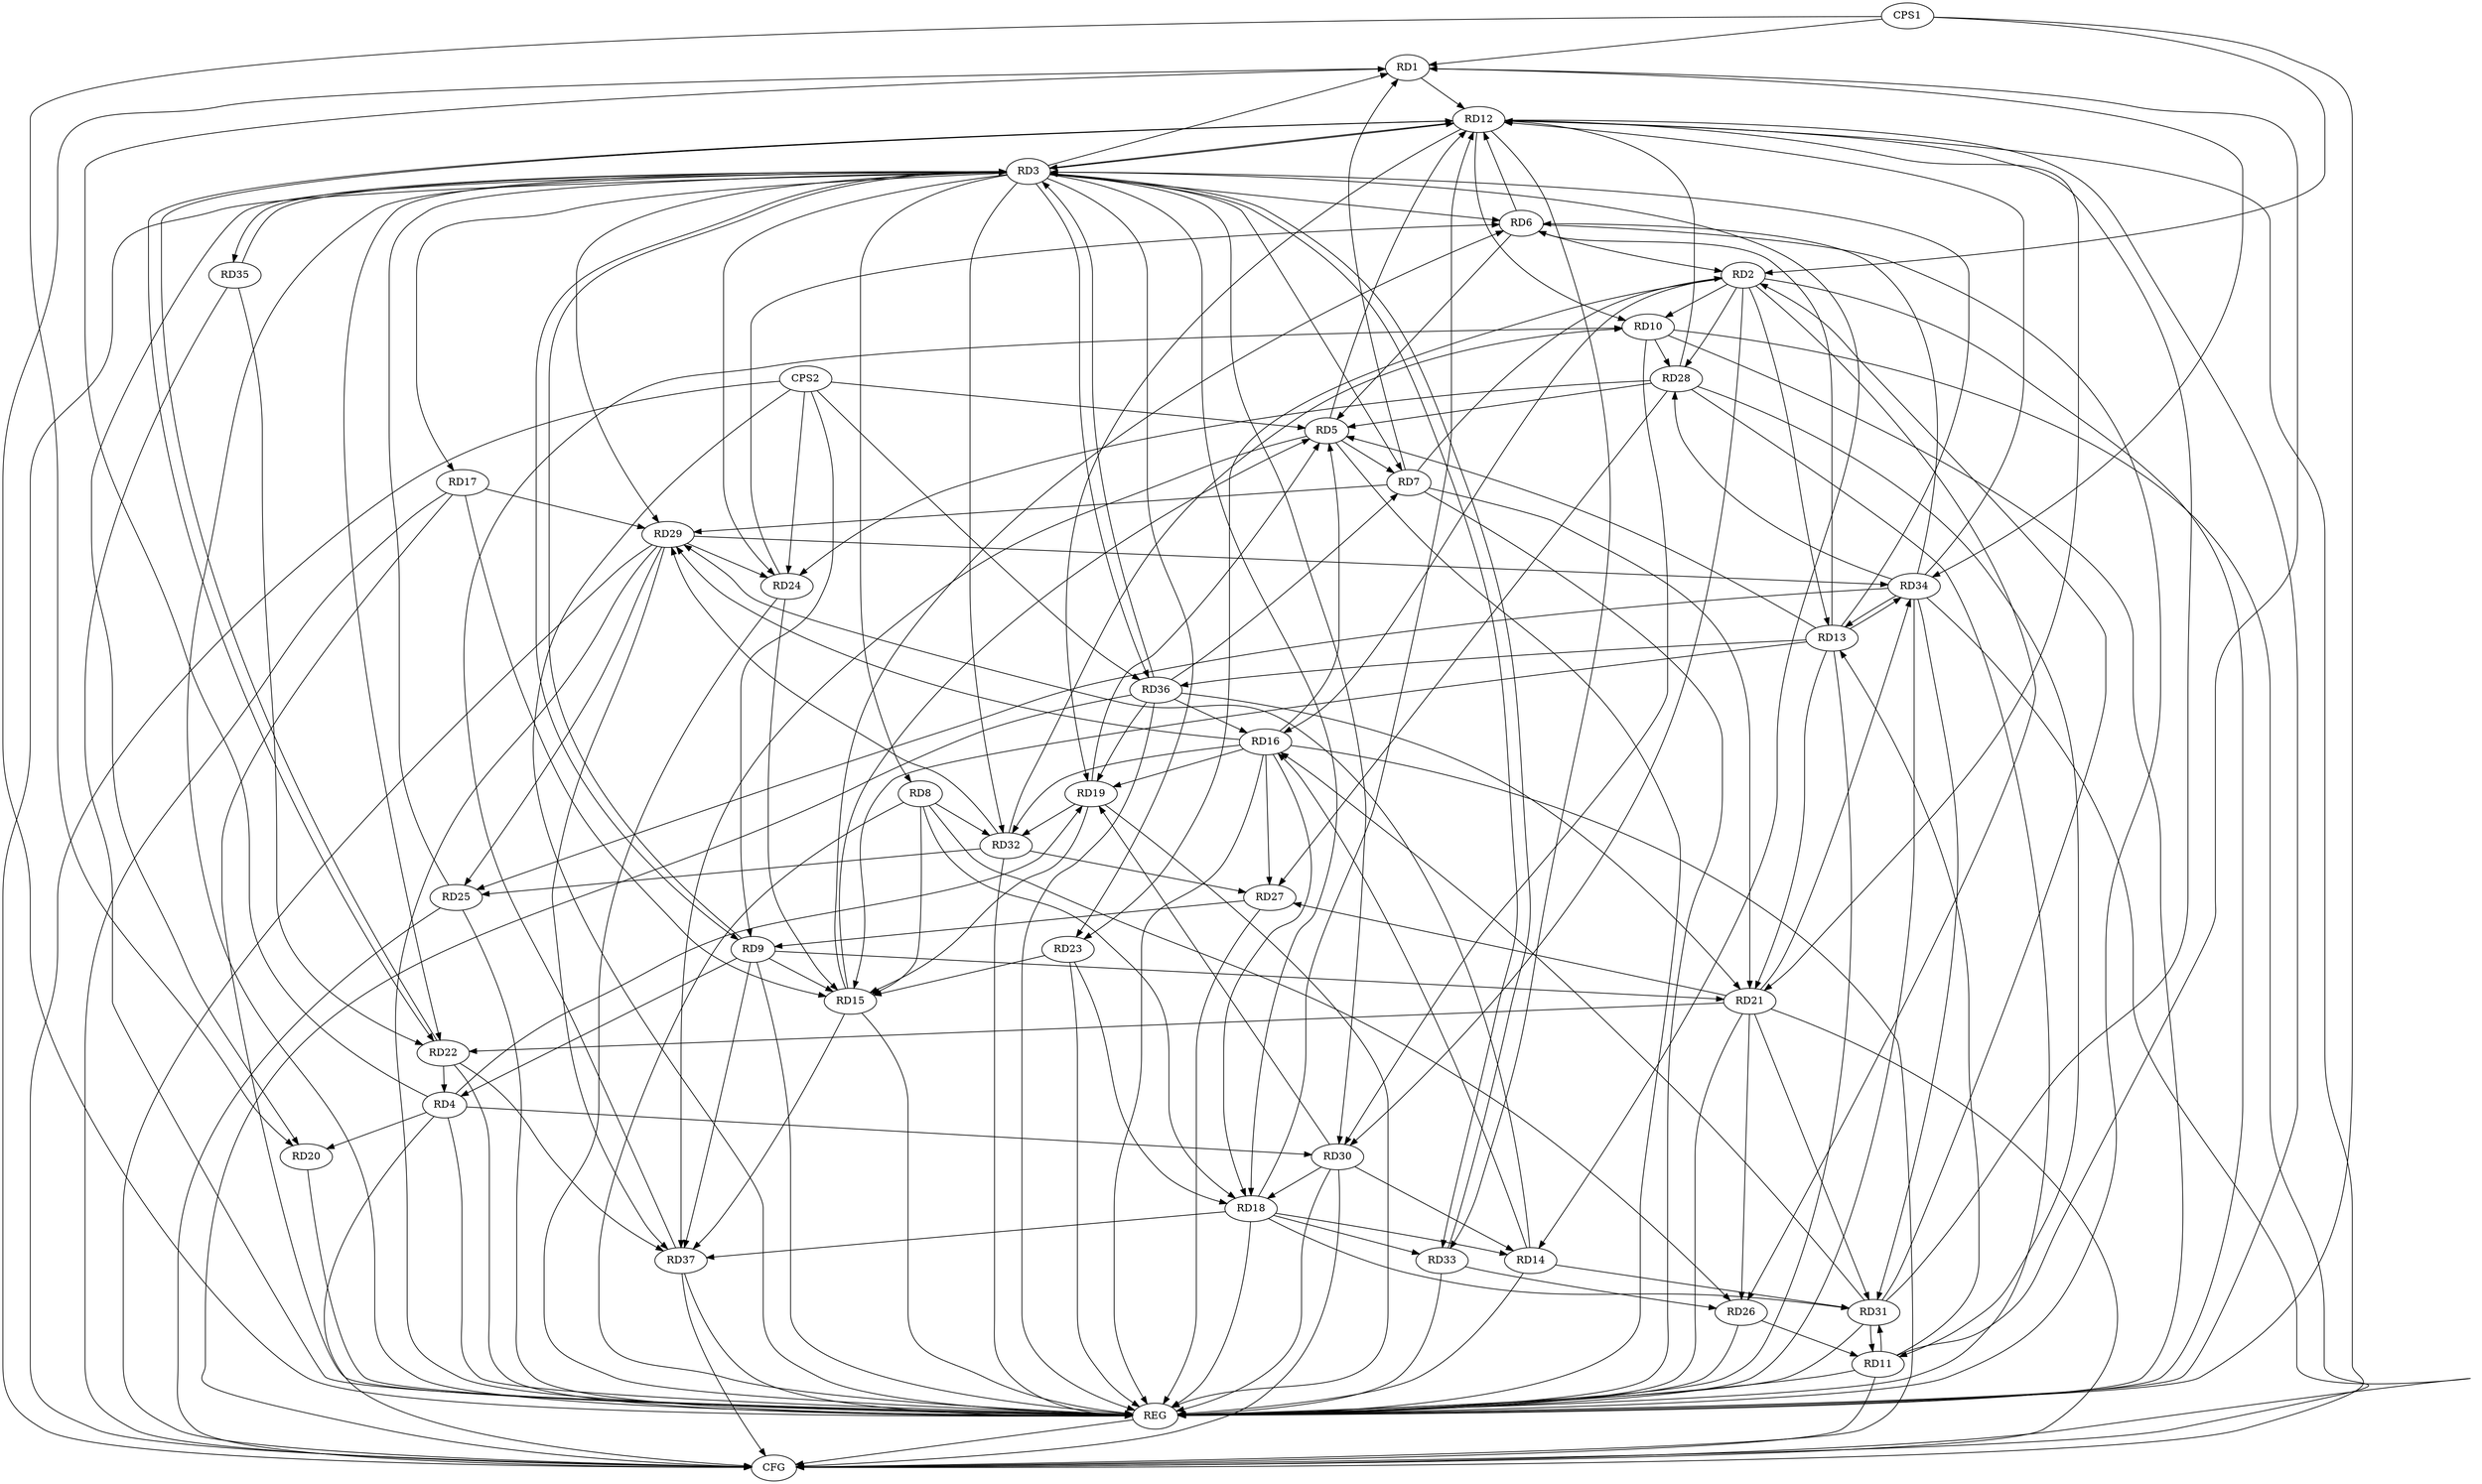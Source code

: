 strict digraph G {
  RD1 [ label="RD1" ];
  RD2 [ label="RD2" ];
  RD3 [ label="RD3" ];
  RD4 [ label="RD4" ];
  RD5 [ label="RD5" ];
  RD6 [ label="RD6" ];
  RD7 [ label="RD7" ];
  RD8 [ label="RD8" ];
  RD9 [ label="RD9" ];
  RD10 [ label="RD10" ];
  RD11 [ label="RD11" ];
  RD12 [ label="RD12" ];
  RD13 [ label="RD13" ];
  RD14 [ label="RD14" ];
  RD15 [ label="RD15" ];
  RD16 [ label="RD16" ];
  RD17 [ label="RD17" ];
  RD18 [ label="RD18" ];
  RD19 [ label="RD19" ];
  RD20 [ label="RD20" ];
  RD21 [ label="RD21" ];
  RD22 [ label="RD22" ];
  RD23 [ label="RD23" ];
  RD24 [ label="RD24" ];
  RD25 [ label="RD25" ];
  RD26 [ label="RD26" ];
  RD27 [ label="RD27" ];
  RD28 [ label="RD28" ];
  RD29 [ label="RD29" ];
  RD30 [ label="RD30" ];
  RD31 [ label="RD31" ];
  RD32 [ label="RD32" ];
  RD33 [ label="RD33" ];
  RD34 [ label="RD34" ];
  RD35 [ label="RD35" ];
  RD36 [ label="RD36" ];
  RD37 [ label="RD37" ];
  CPS1 [ label="CPS1" ];
  CPS2 [ label="CPS2" ];
  REG [ label="REG" ];
  CFG [ label="CFG" ];
  RD4 -> RD1;
  RD7 -> RD1;
  RD11 -> RD1;
  RD1 -> RD12;
  RD1 -> RD34;
  RD6 -> RD2;
  RD7 -> RD2;
  RD2 -> RD10;
  RD2 -> RD13;
  RD2 -> RD16;
  RD2 -> RD23;
  RD2 -> RD26;
  RD2 -> RD28;
  RD2 -> RD30;
  RD31 -> RD2;
  RD3 -> RD6;
  RD3 -> RD7;
  RD9 -> RD3;
  RD3 -> RD12;
  RD12 -> RD3;
  RD13 -> RD3;
  RD3 -> RD22;
  RD3 -> RD23;
  RD3 -> RD24;
  RD25 -> RD3;
  RD3 -> RD32;
  RD3 -> RD33;
  RD33 -> RD3;
  RD35 -> RD3;
  RD36 -> RD3;
  RD9 -> RD4;
  RD4 -> RD19;
  RD4 -> RD20;
  RD22 -> RD4;
  RD4 -> RD30;
  RD6 -> RD5;
  RD5 -> RD7;
  RD5 -> RD12;
  RD13 -> RD5;
  RD15 -> RD5;
  RD16 -> RD5;
  RD19 -> RD5;
  RD28 -> RD5;
  RD5 -> RD37;
  RD6 -> RD12;
  RD13 -> RD6;
  RD15 -> RD6;
  RD24 -> RD6;
  RD34 -> RD6;
  RD7 -> RD21;
  RD7 -> RD29;
  RD36 -> RD7;
  RD8 -> RD15;
  RD8 -> RD18;
  RD8 -> RD26;
  RD8 -> RD32;
  RD9 -> RD15;
  RD9 -> RD21;
  RD27 -> RD9;
  RD9 -> RD37;
  RD12 -> RD10;
  RD10 -> RD28;
  RD10 -> RD30;
  RD32 -> RD10;
  RD37 -> RD10;
  RD11 -> RD13;
  RD26 -> RD11;
  RD28 -> RD11;
  RD11 -> RD31;
  RD31 -> RD11;
  RD18 -> RD12;
  RD12 -> RD19;
  RD12 -> RD21;
  RD12 -> RD22;
  RD22 -> RD12;
  RD28 -> RD12;
  RD31 -> RD12;
  RD12 -> RD33;
  RD34 -> RD12;
  RD13 -> RD15;
  RD13 -> RD21;
  RD13 -> RD34;
  RD34 -> RD13;
  RD13 -> RD36;
  RD14 -> RD16;
  RD18 -> RD14;
  RD14 -> RD29;
  RD30 -> RD14;
  RD14 -> RD31;
  RD17 -> RD15;
  RD19 -> RD15;
  RD23 -> RD15;
  RD24 -> RD15;
  RD15 -> RD37;
  RD16 -> RD18;
  RD16 -> RD19;
  RD16 -> RD27;
  RD16 -> RD29;
  RD31 -> RD16;
  RD16 -> RD32;
  RD36 -> RD16;
  RD17 -> RD29;
  RD23 -> RD18;
  RD30 -> RD18;
  RD18 -> RD31;
  RD18 -> RD33;
  RD18 -> RD37;
  RD30 -> RD19;
  RD19 -> RD32;
  RD36 -> RD19;
  RD21 -> RD22;
  RD21 -> RD26;
  RD21 -> RD27;
  RD21 -> RD31;
  RD21 -> RD34;
  RD36 -> RD21;
  RD35 -> RD22;
  RD22 -> RD37;
  RD28 -> RD24;
  RD29 -> RD24;
  RD29 -> RD25;
  RD32 -> RD25;
  RD34 -> RD25;
  RD33 -> RD26;
  RD28 -> RD27;
  RD32 -> RD27;
  RD34 -> RD28;
  RD32 -> RD29;
  RD29 -> RD34;
  RD29 -> RD37;
  RD34 -> RD31;
  CPS1 -> RD20;
  CPS1 -> RD1;
  CPS1 -> RD2;
  CPS2 -> RD9;
  CPS2 -> RD24;
  CPS2 -> RD5;
  CPS2 -> RD36;
  RD1 -> REG;
  RD2 -> REG;
  RD3 -> REG;
  RD4 -> REG;
  RD5 -> REG;
  RD6 -> REG;
  RD7 -> REG;
  RD8 -> REG;
  RD9 -> REG;
  RD10 -> REG;
  RD11 -> REG;
  RD12 -> REG;
  RD13 -> REG;
  RD14 -> REG;
  RD15 -> REG;
  RD16 -> REG;
  RD17 -> REG;
  RD18 -> REG;
  RD19 -> REG;
  RD20 -> REG;
  RD21 -> REG;
  RD22 -> REG;
  RD23 -> REG;
  RD24 -> REG;
  RD25 -> REG;
  RD26 -> REG;
  RD27 -> REG;
  RD28 -> REG;
  RD29 -> REG;
  RD30 -> REG;
  RD31 -> REG;
  RD32 -> REG;
  RD33 -> REG;
  RD34 -> REG;
  RD35 -> REG;
  RD36 -> REG;
  RD37 -> REG;
  CPS1 -> REG;
  CPS2 -> REG;
  RD34 -> CFG;
  RD29 -> CFG;
  RD16 -> CFG;
  RD4 -> CFG;
  RD37 -> CFG;
  RD30 -> CFG;
  RD11 -> CFG;
  RD21 -> CFG;
  CPS2 -> CFG;
  RD3 -> CFG;
  RD25 -> CFG;
  RD10 -> CFG;
  RD17 -> CFG;
  RD36 -> CFG;
  RD12 -> CFG;
  REG -> CFG;
  RD3 -> RD14;
  RD3 -> RD20;
  RD3 -> RD9;
  RD3 -> RD18;
  RD3 -> RD36;
  RD3 -> RD29;
  RD3 -> RD8;
  RD3 -> RD1;
  RD3 -> RD17;
  RD3 -> RD35;
  RD3 -> RD30;
}
